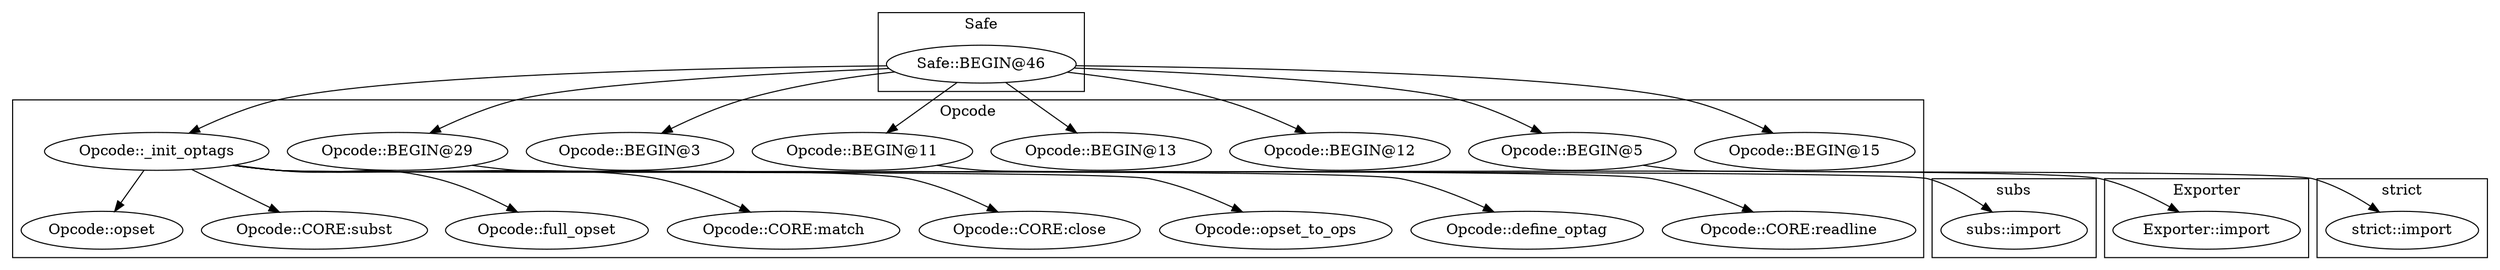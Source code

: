 digraph {
graph [overlap=false]
subgraph cluster_Opcode {
	label="Opcode";
	"Opcode::BEGIN@15";
	"Opcode::BEGIN@29";
	"Opcode::opset";
	"Opcode::CORE:subst";
	"Opcode::full_opset";
	"Opcode::BEGIN@12";
	"Opcode::BEGIN@13";
	"Opcode::BEGIN@11";
	"Opcode::CORE:match";
	"Opcode::CORE:close";
	"Opcode::BEGIN@3";
	"Opcode::opset_to_ops";
	"Opcode::_init_optags";
	"Opcode::BEGIN@5";
	"Opcode::define_optag";
	"Opcode::CORE:readline";
}
subgraph cluster_Exporter {
	label="Exporter";
	"Exporter::import";
}
subgraph cluster_subs {
	label="subs";
	"subs::import";
}
subgraph cluster_Safe {
	label="Safe";
	"Safe::BEGIN@46";
}
subgraph cluster_strict {
	label="strict";
	"strict::import";
}
"Opcode::_init_optags" -> "Opcode::CORE:close";
"Opcode::_init_optags" -> "Opcode::full_opset";
"Safe::BEGIN@46" -> "Opcode::BEGIN@3";
"Opcode::_init_optags" -> "Opcode::CORE:subst";
"Opcode::_init_optags" -> "Opcode::opset_to_ops";
"Safe::BEGIN@46" -> "Opcode::_init_optags";
"Safe::BEGIN@46" -> "Opcode::BEGIN@15";
"Opcode::BEGIN@5" -> "strict::import";
"Safe::BEGIN@46" -> "Opcode::BEGIN@13";
"Opcode::_init_optags" -> "Opcode::CORE:match";
"Opcode::BEGIN@11" -> "Exporter::import";
"Safe::BEGIN@46" -> "Opcode::BEGIN@5";
"Opcode::BEGIN@29" -> "subs::import";
"Safe::BEGIN@46" -> "Opcode::BEGIN@11";
"Opcode::_init_optags" -> "Opcode::CORE:readline";
"Opcode::_init_optags" -> "Opcode::define_optag";
"Opcode::_init_optags" -> "Opcode::opset";
"Safe::BEGIN@46" -> "Opcode::BEGIN@29";
"Safe::BEGIN@46" -> "Opcode::BEGIN@12";
}
